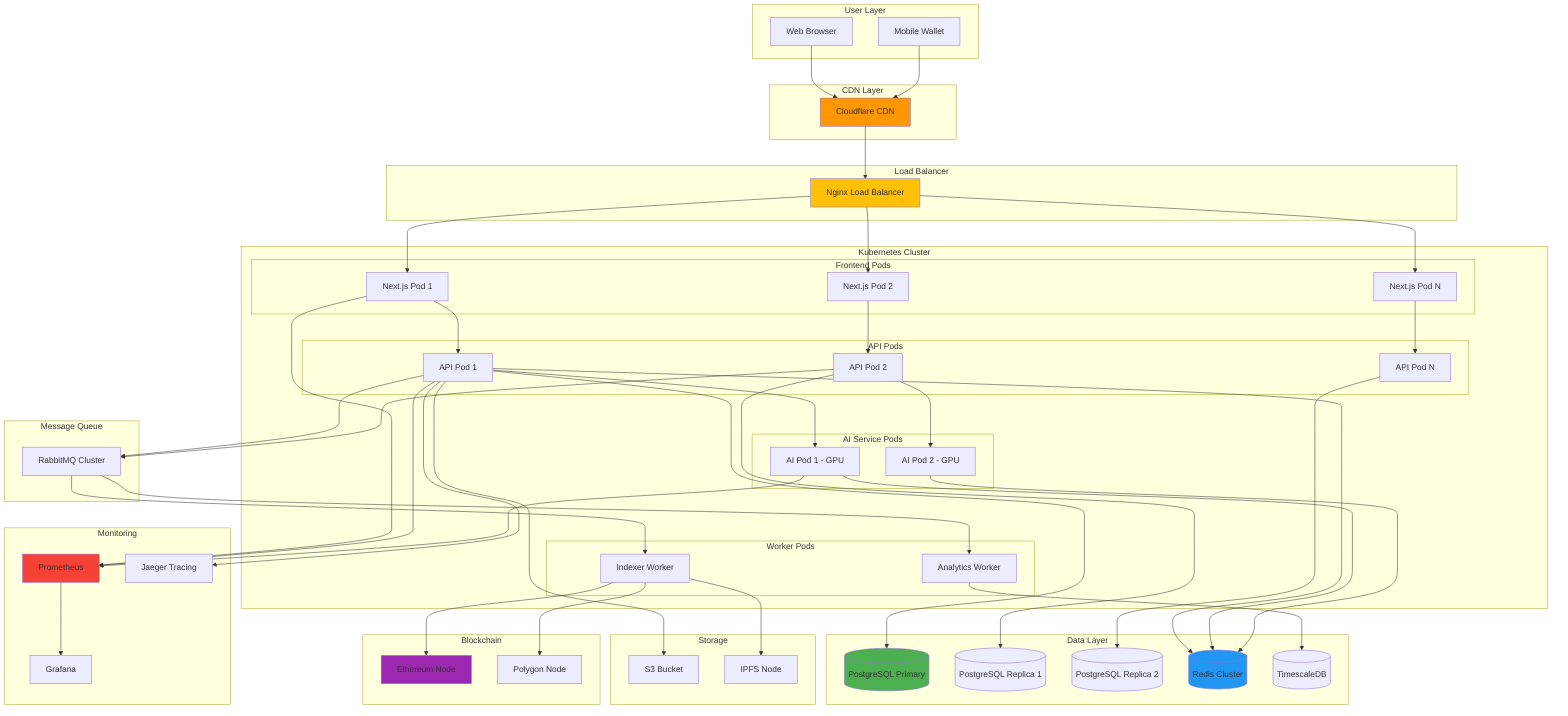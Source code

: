 graph TB
    subgraph "User Layer"
        A[Web Browser]
        B[Mobile Wallet]
    end

    subgraph "CDN Layer"
        C[Cloudflare CDN]
    end

    subgraph "Load Balancer"
        D[Nginx Load Balancer]
    end

    subgraph "Kubernetes Cluster"
        subgraph "Frontend Pods"
            E1[Next.js Pod 1]
            E2[Next.js Pod 2]
            E3[Next.js Pod N]
        end

        subgraph "API Pods"
            F1[API Pod 1]
            F2[API Pod 2]
            F3[API Pod N]
        end

        subgraph "AI Service Pods"
            G1[AI Pod 1 - GPU]
            G2[AI Pod 2 - GPU]
        end

        subgraph "Worker Pods"
            H1[Indexer Worker]
            H2[Analytics Worker]
        end
    end

    subgraph "Data Layer"
        I[(PostgreSQL Primary)]
        J[(PostgreSQL Replica 1)]
        K[(PostgreSQL Replica 2)]
        L[(Redis Cluster)]
        M[(TimescaleDB)]
    end

    subgraph "Message Queue"
        N[RabbitMQ Cluster]
    end

    subgraph "Storage"
        O[S3 Bucket]
        P[IPFS Node]
    end

    subgraph "Monitoring"
        Q[Prometheus]
        R[Grafana]
        S[Jaeger Tracing]
    end

    subgraph "Blockchain"
        T[Ethereum Node]
        U[Polygon Node]
    end

    A --> C
    B --> C
    C --> D

    D --> E1
    D --> E2
    D --> E3

    E1 --> F1
    E2 --> F2
    E3 --> F3

    F1 --> G1
    F2 --> G2

    F1 --> N
    F2 --> N

    N --> H1
    N --> H2

    F1 --> I
    F2 --> J
    F3 --> K
    F1 --> L
    H2 --> M

    G1 --> L
    G2 --> L

    H1 --> T
    H1 --> U

    F1 --> O
    H1 --> P

    E1 --> Q
    F1 --> Q
    G1 --> Q
    Q --> R
    F1 --> S

    style C fill:#FF9800
    style D fill:#FFC107
    style I fill:#4CAF50
    style L fill:#2196F3
    style T fill:#9C27B0
    style Q fill:#F44336